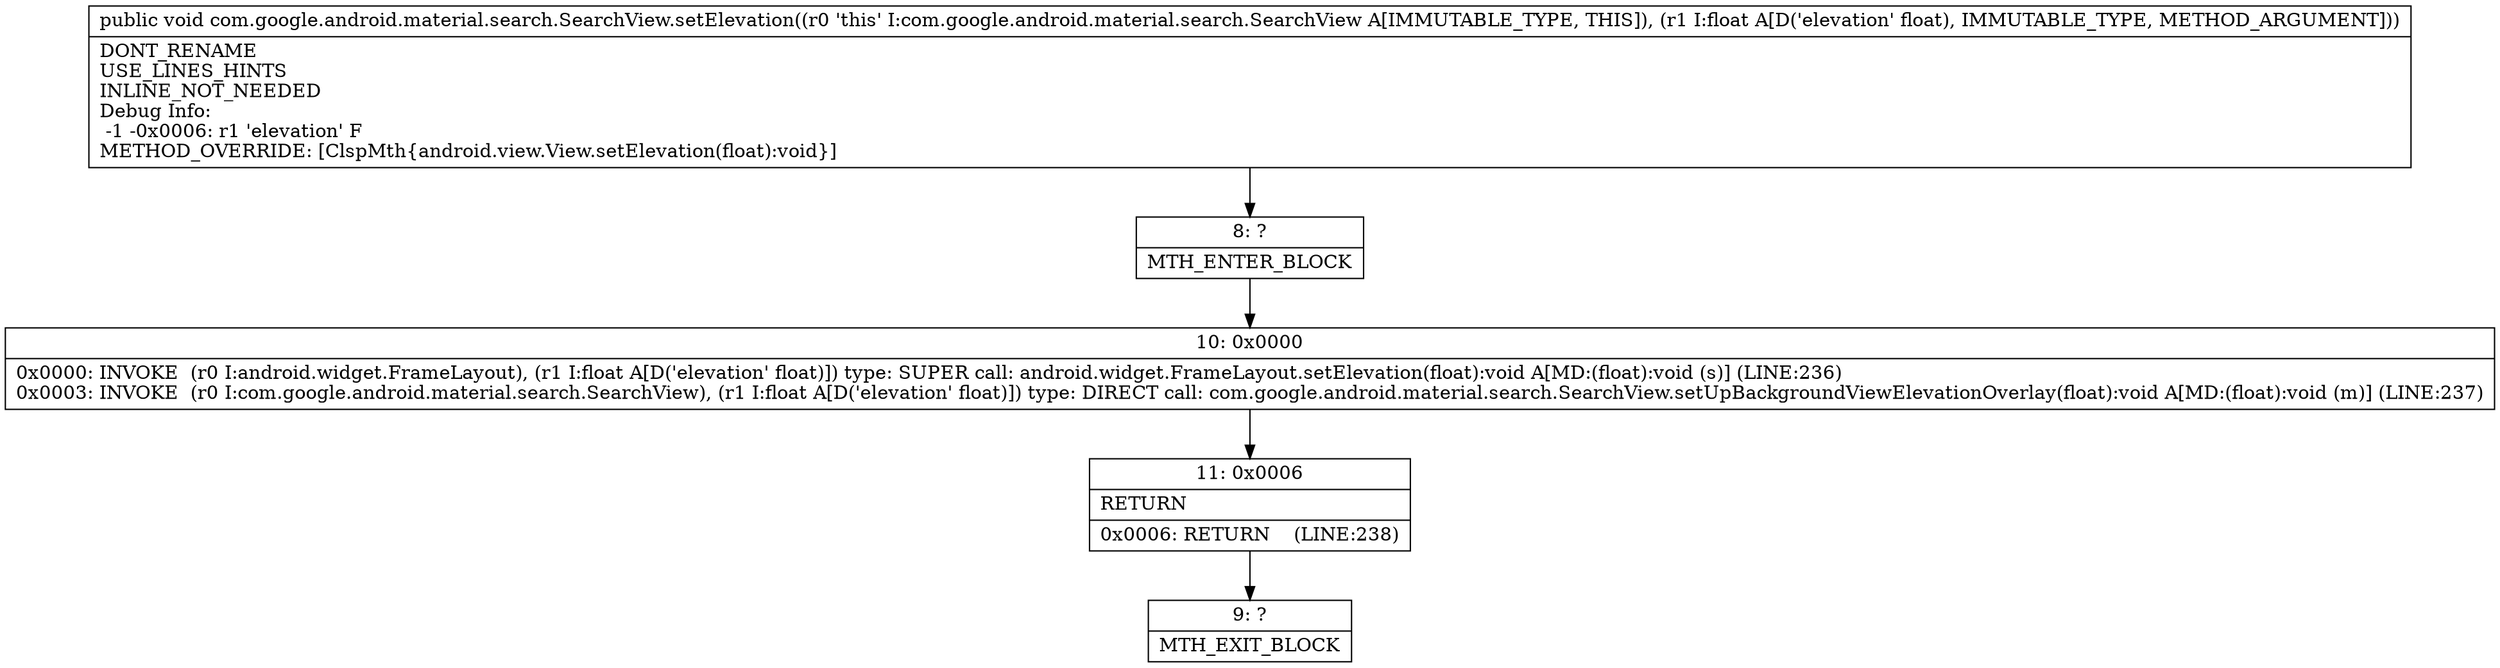 digraph "CFG forcom.google.android.material.search.SearchView.setElevation(F)V" {
Node_8 [shape=record,label="{8\:\ ?|MTH_ENTER_BLOCK\l}"];
Node_10 [shape=record,label="{10\:\ 0x0000|0x0000: INVOKE  (r0 I:android.widget.FrameLayout), (r1 I:float A[D('elevation' float)]) type: SUPER call: android.widget.FrameLayout.setElevation(float):void A[MD:(float):void (s)] (LINE:236)\l0x0003: INVOKE  (r0 I:com.google.android.material.search.SearchView), (r1 I:float A[D('elevation' float)]) type: DIRECT call: com.google.android.material.search.SearchView.setUpBackgroundViewElevationOverlay(float):void A[MD:(float):void (m)] (LINE:237)\l}"];
Node_11 [shape=record,label="{11\:\ 0x0006|RETURN\l|0x0006: RETURN    (LINE:238)\l}"];
Node_9 [shape=record,label="{9\:\ ?|MTH_EXIT_BLOCK\l}"];
MethodNode[shape=record,label="{public void com.google.android.material.search.SearchView.setElevation((r0 'this' I:com.google.android.material.search.SearchView A[IMMUTABLE_TYPE, THIS]), (r1 I:float A[D('elevation' float), IMMUTABLE_TYPE, METHOD_ARGUMENT]))  | DONT_RENAME\lUSE_LINES_HINTS\lINLINE_NOT_NEEDED\lDebug Info:\l  \-1 \-0x0006: r1 'elevation' F\lMETHOD_OVERRIDE: [ClspMth\{android.view.View.setElevation(float):void\}]\l}"];
MethodNode -> Node_8;Node_8 -> Node_10;
Node_10 -> Node_11;
Node_11 -> Node_9;
}


